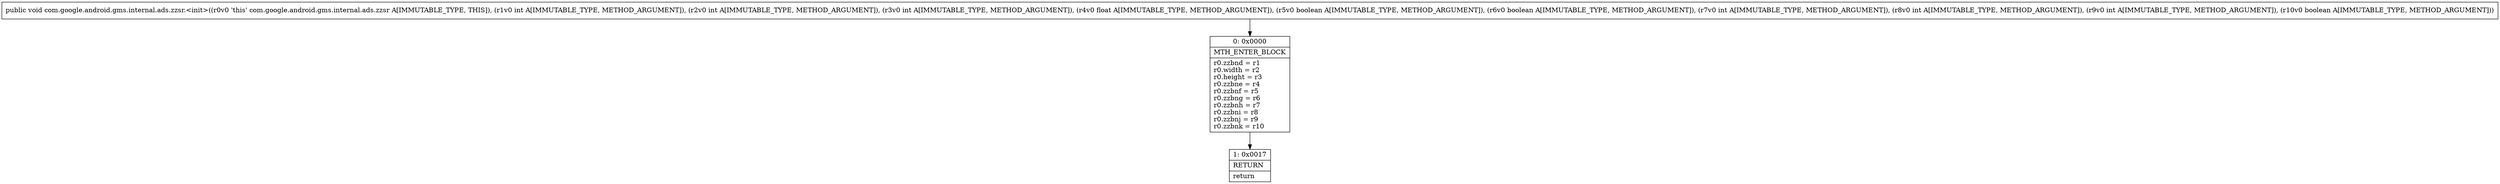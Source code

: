 digraph "CFG forcom.google.android.gms.internal.ads.zzsr.\<init\>(IIIFZZIIIZ)V" {
Node_0 [shape=record,label="{0\:\ 0x0000|MTH_ENTER_BLOCK\l|r0.zzbnd = r1\lr0.width = r2\lr0.height = r3\lr0.zzbne = r4\lr0.zzbnf = r5\lr0.zzbng = r6\lr0.zzbnh = r7\lr0.zzbni = r8\lr0.zzbnj = r9\lr0.zzbnk = r10\l}"];
Node_1 [shape=record,label="{1\:\ 0x0017|RETURN\l|return\l}"];
MethodNode[shape=record,label="{public void com.google.android.gms.internal.ads.zzsr.\<init\>((r0v0 'this' com.google.android.gms.internal.ads.zzsr A[IMMUTABLE_TYPE, THIS]), (r1v0 int A[IMMUTABLE_TYPE, METHOD_ARGUMENT]), (r2v0 int A[IMMUTABLE_TYPE, METHOD_ARGUMENT]), (r3v0 int A[IMMUTABLE_TYPE, METHOD_ARGUMENT]), (r4v0 float A[IMMUTABLE_TYPE, METHOD_ARGUMENT]), (r5v0 boolean A[IMMUTABLE_TYPE, METHOD_ARGUMENT]), (r6v0 boolean A[IMMUTABLE_TYPE, METHOD_ARGUMENT]), (r7v0 int A[IMMUTABLE_TYPE, METHOD_ARGUMENT]), (r8v0 int A[IMMUTABLE_TYPE, METHOD_ARGUMENT]), (r9v0 int A[IMMUTABLE_TYPE, METHOD_ARGUMENT]), (r10v0 boolean A[IMMUTABLE_TYPE, METHOD_ARGUMENT])) }"];
MethodNode -> Node_0;
Node_0 -> Node_1;
}

